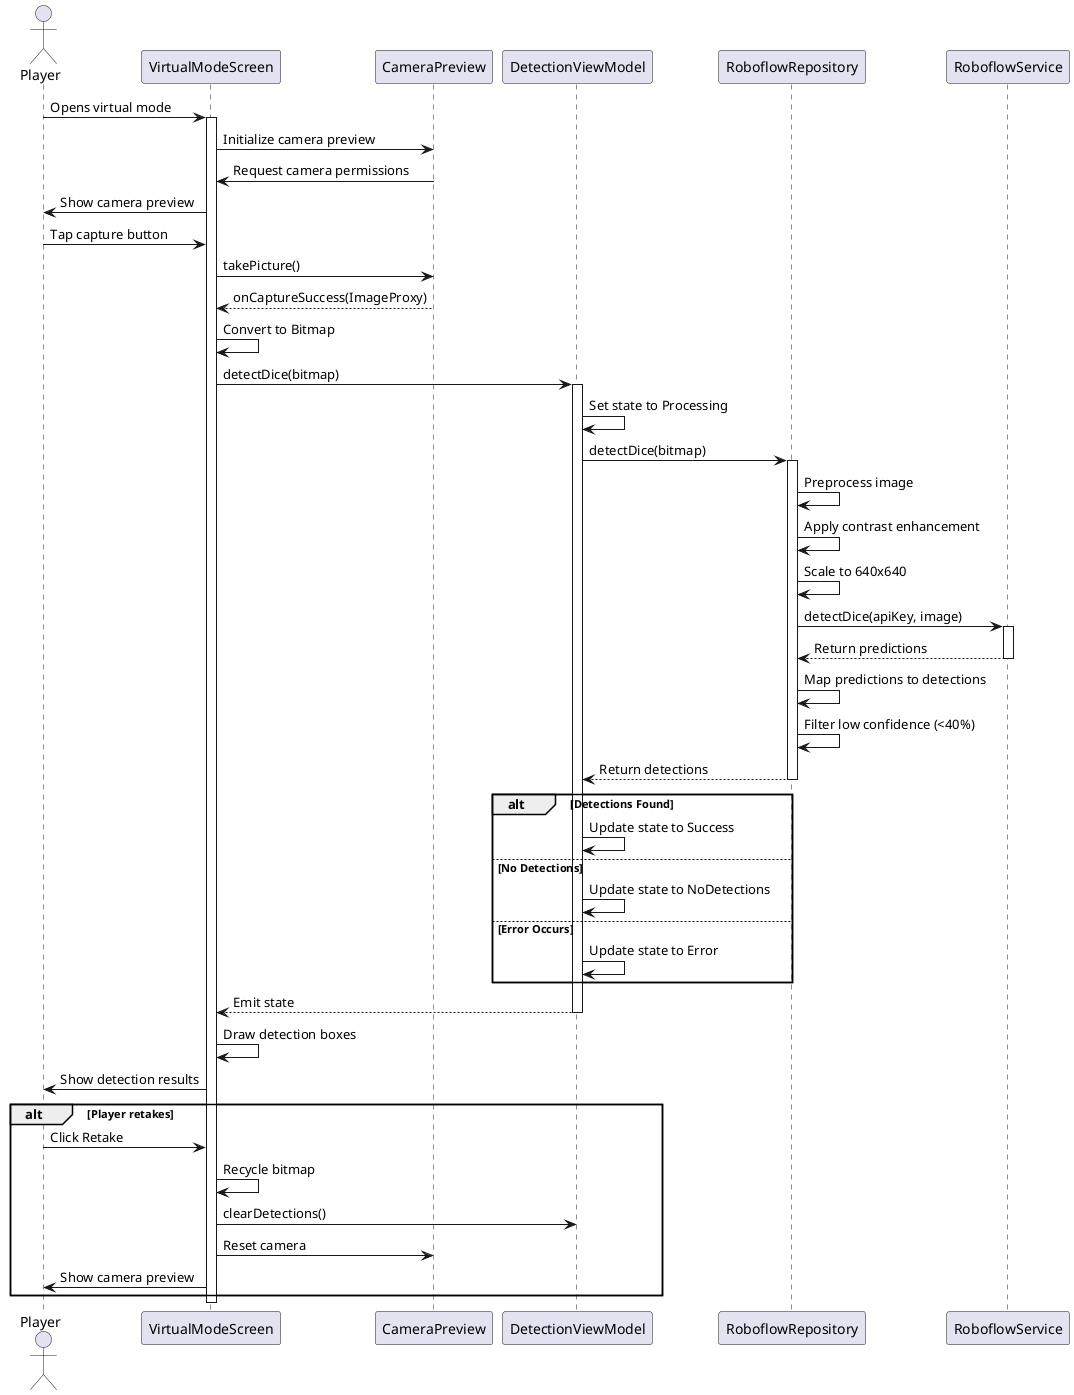 @startuml virtual_mode_flow

skinparam packageStyle rectangle
skinparam UseCaseBackgroundColor #E8F8F5

actor Player
participant "VirtualModeScreen" as VMS
participant "CameraPreview" as CP
participant "DetectionViewModel" as DVM
participant "RoboflowRepository" as RR
participant "RoboflowService" as RS

Player -> VMS: Opens virtual mode
activate VMS

VMS -> CP: Initialize camera preview
CP -> VMS: Request camera permissions
VMS -> Player: Show camera preview

Player -> VMS: Tap capture button
VMS -> CP: takePicture()
CP --> VMS: onCaptureSuccess(ImageProxy)
VMS -> VMS: Convert to Bitmap

VMS -> DVM: detectDice(bitmap)
activate DVM
DVM -> DVM: Set state to Processing
DVM -> RR: detectDice(bitmap)
activate RR

RR -> RR: Preprocess image
RR -> RR: Apply contrast enhancement
RR -> RR: Scale to 640x640
RR -> RS: detectDice(apiKey, image)
activate RS

RS --> RR: Return predictions
deactivate RS

RR -> RR: Map predictions to detections
RR -> RR: Filter low confidence (<40%)
RR --> DVM: Return detections
deactivate RR

alt Detections Found
    DVM -> DVM: Update state to Success
else No Detections
    DVM -> DVM: Update state to NoDetections
else Error Occurs
    DVM -> DVM: Update state to Error
end

DVM --> VMS: Emit state
deactivate DVM

VMS -> VMS: Draw detection boxes
VMS -> Player: Show detection results

alt Player retakes
    Player -> VMS: Click Retake
    VMS -> VMS: Recycle bitmap
    VMS -> DVM: clearDetections()
    VMS -> CP: Reset camera
    VMS -> Player: Show camera preview
end

deactivate VMS

@enduml